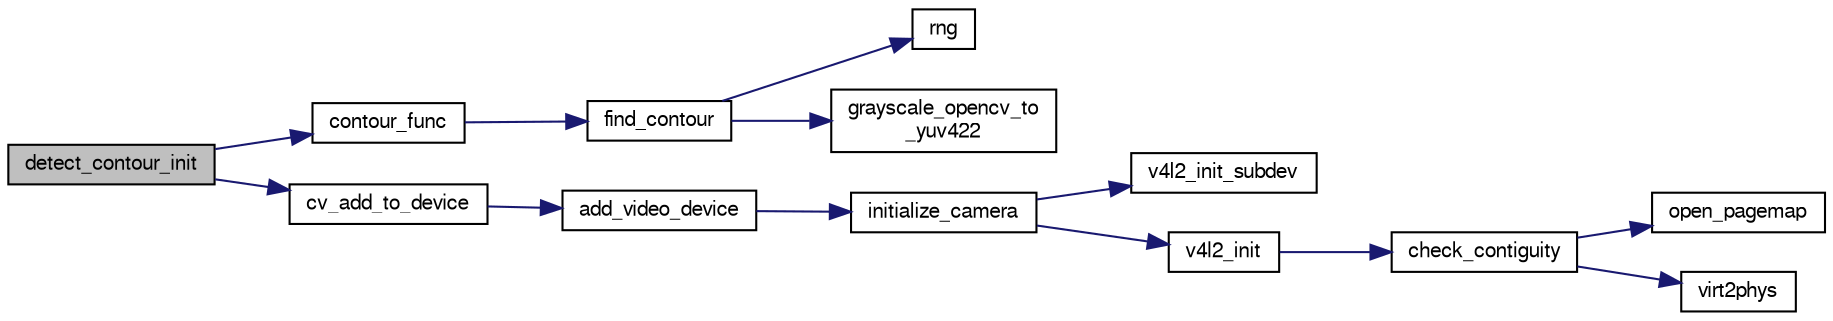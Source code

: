 digraph "detect_contour_init"
{
  edge [fontname="FreeSans",fontsize="10",labelfontname="FreeSans",labelfontsize="10"];
  node [fontname="FreeSans",fontsize="10",shape=record];
  rankdir="LR";
  Node1 [label="detect_contour_init",height=0.2,width=0.4,color="black", fillcolor="grey75", style="filled", fontcolor="black"];
  Node1 -> Node2 [color="midnightblue",fontsize="10",style="solid",fontname="FreeSans"];
  Node2 [label="contour_func",height=0.2,width=0.4,color="black", fillcolor="white", style="filled",URL="$detect__contour_8c.html#a2c150edb3def23762411403c8bcbb82b"];
  Node2 -> Node3 [color="midnightblue",fontsize="10",style="solid",fontname="FreeSans"];
  Node3 [label="find_contour",height=0.2,width=0.4,color="black", fillcolor="white", style="filled",URL="$opencv__contour_8cpp.html#a5d0a4da8f4b60fca715ba8bd55b19214"];
  Node3 -> Node4 [color="midnightblue",fontsize="10",style="solid",fontname="FreeSans"];
  Node4 [label="rng",height=0.2,width=0.4,color="black", fillcolor="white", style="filled",URL="$opencv__contour_8cpp.html#a2bb3a617236eb1bd8ace5e140f519081"];
  Node3 -> Node5 [color="midnightblue",fontsize="10",style="solid",fontname="FreeSans"];
  Node5 [label="grayscale_opencv_to\l_yuv422",height=0.2,width=0.4,color="black", fillcolor="white", style="filled",URL="$opencv__image__functions_8cpp.html#a3b1bde1283e632b2503c36a52a77af53"];
  Node1 -> Node6 [color="midnightblue",fontsize="10",style="solid",fontname="FreeSans"];
  Node6 [label="cv_add_to_device",height=0.2,width=0.4,color="black", fillcolor="white", style="filled",URL="$cv_8c.html#a27c5a4c16f124cdc564d637fcc733b97"];
  Node6 -> Node7 [color="midnightblue",fontsize="10",style="solid",fontname="FreeSans"];
  Node7 [label="add_video_device",height=0.2,width=0.4,color="black", fillcolor="white", style="filled",URL="$cv_8h.html#a9e0afd727457cecc0e207aa03c4d48a5",tooltip="Keep track of video devices added by modules. "];
  Node7 -> Node8 [color="midnightblue",fontsize="10",style="solid",fontname="FreeSans"];
  Node8 [label="initialize_camera",height=0.2,width=0.4,color="black", fillcolor="white", style="filled",URL="$video__thread_8c.html#acc71ed66abdc3fa0cecd95cc408c670e"];
  Node8 -> Node9 [color="midnightblue",fontsize="10",style="solid",fontname="FreeSans"];
  Node9 [label="v4l2_init_subdev",height=0.2,width=0.4,color="black", fillcolor="white", style="filled",URL="$v4l2_8c.html#a3798643b3e99cd32ef724fc928d92e51",tooltip="Initialize a V4L2 subdevice. "];
  Node8 -> Node10 [color="midnightblue",fontsize="10",style="solid",fontname="FreeSans"];
  Node10 [label="v4l2_init",height=0.2,width=0.4,color="black", fillcolor="white", style="filled",URL="$v4l2_8c.html#a1f683e79a4639d4e189f059f6c4ae268",tooltip="Initialize a V4L2(Video for Linux 2) device. "];
  Node10 -> Node11 [color="midnightblue",fontsize="10",style="solid",fontname="FreeSans"];
  Node11 [label="check_contiguity",height=0.2,width=0.4,color="black", fillcolor="white", style="filled",URL="$virt2phys_8c.html#ac0b66a5b5e335c413a78b5e9f677ba83"];
  Node11 -> Node12 [color="midnightblue",fontsize="10",style="solid",fontname="FreeSans"];
  Node12 [label="open_pagemap",height=0.2,width=0.4,color="black", fillcolor="white", style="filled",URL="$virt2phys_8c.html#ac4c8df40f3a8bc1086f2637b1c78b101"];
  Node11 -> Node13 [color="midnightblue",fontsize="10",style="solid",fontname="FreeSans"];
  Node13 [label="virt2phys",height=0.2,width=0.4,color="black", fillcolor="white", style="filled",URL="$virt2phys_8c.html#a4c9379905f0c688e828e6e1a23d18153"];
}
